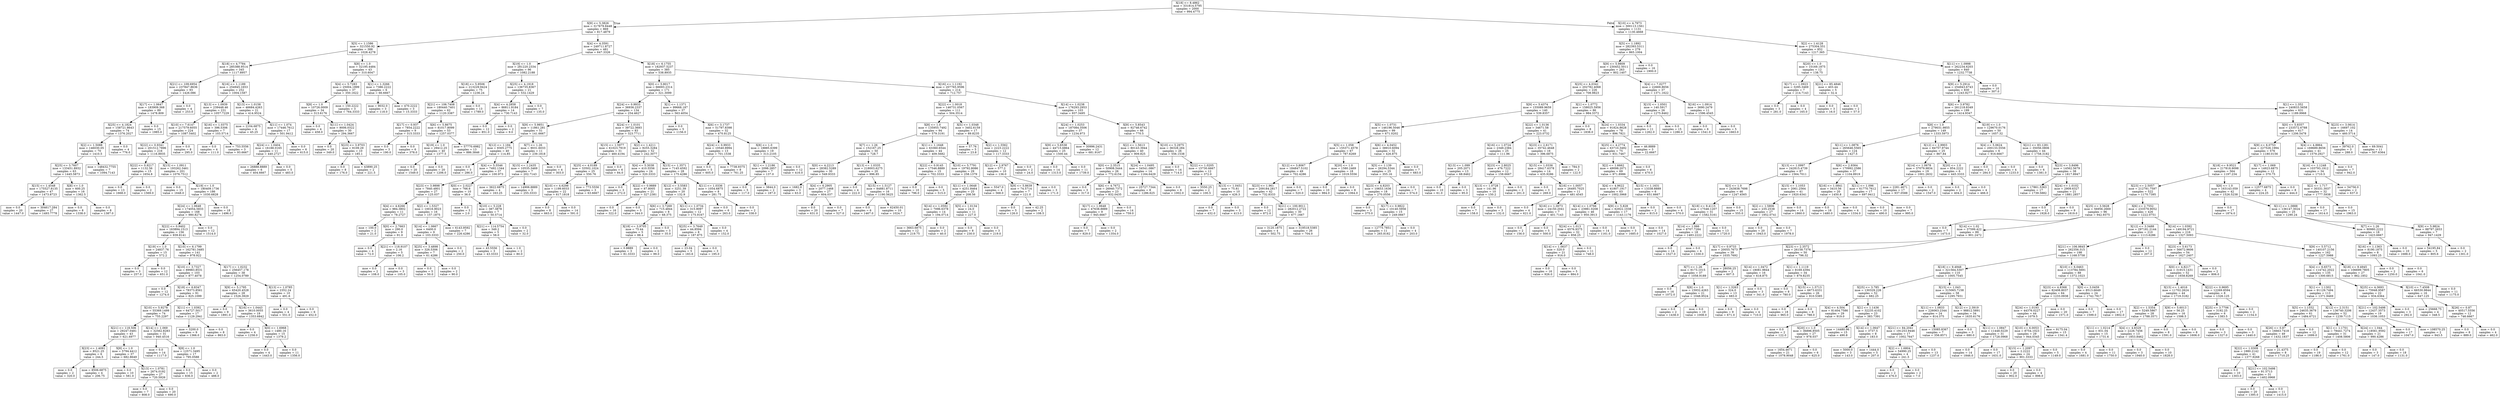 digraph Tree {
node [shape=box] ;
0 [label="X[18] <= 8.4862\nmse = 331814.5795\nsamples = 2000\nvalue = 994.4775"] ;
1 [label="X[9] <= 5.3826\nmse = 317679.8448\nsamples = 869\nvalue = 817.4879"] ;
0 -> 1 [labeldistance=2.5, labelangle=45, headlabel="True"] ;
2 [label="X[5] <= 1.1586\nmse = 321550.92\nsamples = 388\nvalue = 1028.4278"] ;
1 -> 2 ;
3 [label="X[18] <= 4.7784\nmse = 285388.9514\nsamples = 345\nvalue = 1117.8957"] ;
2 -> 3 ;
4 [label="X[21] <= 109.6954\nmse = 237847.8636\nsamples = 93\nvalue = 1426.086"] ;
3 -> 4 ;
5 [label="X[17] <= 1.0647\nmse = 183909.368\nsamples = 89\nvalue = 1478.809"] ;
4 -> 5 ;
6 [label="X[25] <= 4.1824\nmse = 158721.8643\nsamples = 74\nvalue = 1376.2027"] ;
5 -> 6 ;
7 [label="X[2] <= 1.5088\nmse = 146030.05\nsamples = 70\nvalue = 1410.5"] ;
6 -> 7 ;
8 [label="X[25] <= 3.7607\nmse = 133451.8932\nsamples = 63\nvalue = 1445.5873"] ;
7 -> 8 ;
9 [label="X[15] <= 1.4548\nmse = 175527.8135\nsamples = 47\nvalue = 1473.8723"] ;
8 -> 9 ;
10 [label="mse = 0.0\nsamples = 20\nvalue = 1447.0"] ;
9 -> 10 ;
11 [label="mse = 304617.284\nsamples = 27\nvalue = 1493.7778"] ;
9 -> 11 ;
12 [label="X[8] <= 1.0\nmse = 600.25\nsamples = 16\nvalue = 1362.5"] ;
8 -> 12 ;
13 [label="mse = 0.0\nsamples = 8\nvalue = 1338.0"] ;
12 -> 13 ;
14 [label="mse = 0.0\nsamples = 8\nvalue = 1387.0"] ;
12 -> 14 ;
15 [label="mse = 148432.7755\nsamples = 7\nvalue = 1094.7143"] ;
7 -> 15 ;
16 [label="mse = 0.0\nsamples = 4\nvalue = 776.0"] ;
6 -> 16 ;
17 [label="mse = 0.0\nsamples = 15\nvalue = 1985.0"] ;
5 -> 17 ;
18 [label="mse = 0.0\nsamples = 4\nvalue = 253.0"] ;
4 -> 18 ;
19 [label="X[16] <= 1.1189\nmse = 254945.1653\nsamples = 252\nvalue = 1004.1587"] ;
3 -> 19 ;
20 [label="X[13] <= 1.0939\nmse = 239448.46\nsamples = 231\nvalue = 1057.7229"] ;
19 -> 20 ;
21 [label="X[10] <= 7.6147\nmse = 217579.6055\nsamples = 224\nvalue = 1087.5402"] ;
20 -> 21 ;
22 [label="X[22] <= 0.9341\nmse = 201512.7896\nsamples = 216\nvalue = 1116.8935"] ;
21 -> 22 ;
23 [label="X[22] <= 0.9217\nmse = 1132.56\nsamples = 15\nvalue = 1654.8"] ;
22 -> 23 ;
24 [label="mse = 0.0\nsamples = 13\nvalue = 1668.0"] ;
23 -> 24 ;
25 [label="mse = 0.0\nsamples = 2\nvalue = 1569.0"] ;
23 -> 25 ;
26 [label="X[15] <= 1.0911\nmse = 193262.3461\nsamples = 201\nvalue = 1076.7512"] ;
22 -> 26 ;
27 [label="mse = 0.0\nsamples = 15\nvalue = 1648.0"] ;
26 -> 27 ;
28 [label="X[19] <= 1.0\nmse = 180409.1736\nsamples = 186\nvalue = 1030.6828"] ;
26 -> 28 ;
29 [label="X[24] <= 1.0648\nmse = 174054.5833\nsamples = 168\nvalue = 980.8274"] ;
28 -> 29 ;
30 [label="X[22] <= 0.9402\nmse = 163894.1513\nsamples = 156\nvalue = 939.8141"] ;
29 -> 30 ;
31 [label="X[19] <= 1.0\nmse = 24837.76\nsamples = 15\nvalue = 572.2"] ;
30 -> 31 ;
32 [label="mse = 0.0\nsamples = 3\nvalue = 257.0"] ;
31 -> 32 ;
33 [label="mse = 0.0\nsamples = 12\nvalue = 651.0"] ;
31 -> 33 ;
34 [label="X[10] <= 6.1799\nmse = 162781.3485\nsamples = 141\nvalue = 978.922"] ;
30 -> 34 ;
35 [label="X[10] <= 3.7327\nmse = 89983.8531\nsamples = 103\nvalue = 877.4078"] ;
34 -> 35 ;
36 [label="mse = 0.0\nsamples = 12\nvalue = 1274.0"] ;
35 -> 36 ;
37 [label="X[18] <= 6.8347\nmse = 78373.8561\nsamples = 91\nvalue = 825.1099"] ;
35 -> 37 ;
38 [label="X[10] <= 5.9278\nmse = 55369.1499\nsamples = 74\nvalue = 755.2297"] ;
37 -> 38 ;
39 [label="X[21] <= 118.506\nmse = 29247.0481\nsamples = 43\nvalue = 621.6977"] ;
38 -> 39 ;
40 [label="X[23] <= 1.4091\nmse = 8521.25\nsamples = 6\nvalue = 244.5"] ;
39 -> 40 ;
41 [label="mse = 0.0\nsamples = 2\nvalue = 320.0"] ;
40 -> 41 ;
42 [label="mse = 8506.6875\nsamples = 4\nvalue = 206.75"] ;
40 -> 42 ;
43 [label="X[8] <= 1.0\nmse = 5794.4412\nsamples = 37\nvalue = 682.8649"] ;
39 -> 43 ;
44 [label="mse = 0.0\nsamples = 10\nvalue = 581.0"] ;
43 -> 44 ;
45 [label="X[13] <= 1.0781\nmse = 2674.0192\nsamples = 27\nvalue = 720.5926"] ;
43 -> 45 ;
46 [label="mse = 0.0\nsamples = 7\nvalue = 808.0"] ;
45 -> 46 ;
47 [label="mse = 0.0\nsamples = 20\nvalue = 690.0"] ;
45 -> 47 ;
48 [label="X[14] <= 1.069\nmse = 32562.8283\nsamples = 31\nvalue = 940.4516"] ;
38 -> 48 ;
49 [label="mse = 0.0\nsamples = 14\nvalue = 1117.0"] ;
48 -> 49 ;
50 [label="X[8] <= 1.0\nmse = 12571.3495\nsamples = 17\nvalue = 795.0588"] ;
48 -> 50 ;
51 [label="mse = 0.0\nsamples = 15\nvalue = 836.0"] ;
50 -> 51 ;
52 [label="mse = 0.0\nsamples = 2\nvalue = 488.0"] ;
50 -> 52 ;
53 [label="X[11] <= 1.0392\nmse = 64727.5017\nsamples = 17\nvalue = 1129.2941"] ;
37 -> 53 ;
54 [label="mse = 3200.0\nsamples = 9\nvalue = 1366.0"] ;
53 -> 54 ;
55 [label="mse = 0.0\nsamples = 8\nvalue = 863.0"] ;
53 -> 55 ;
56 [label="X[17] <= 1.0232\nmse = 256457.178\nsamples = 38\nvalue = 1254.0789"] ;
34 -> 56 ;
57 [label="X[9] <= 5.1795\nmse = 65420.4528\nsamples = 28\nvalue = 1526.3929"] ;
56 -> 57 ;
58 [label="mse = 0.0\nsamples = 9\nvalue = 1891.0"] ;
57 -> 58 ;
59 [label="X[16] <= 1.0443\nmse = 3610.0055\nsamples = 19\nvalue = 1353.6842"] ;
57 -> 59 ;
60 [label="mse = 0.0\nsamples = 4\nvalue = 1258.0"] ;
59 -> 60 ;
61 [label="X[0] <= 1.6968\nmse = 1480.16\nsamples = 15\nvalue = 1379.2"] ;
59 -> 61 ;
62 [label="mse = 0.0\nsamples = 4\nvalue = 1443.0"] ;
61 -> 62 ;
63 [label="mse = 0.0\nsamples = 11\nvalue = 1356.0"] ;
61 -> 63 ;
64 [label="X[13] <= 1.0785\nmse = 2352.24\nsamples = 10\nvalue = 491.6"] ;
56 -> 64 ;
65 [label="mse = 0.0\nsamples = 4\nvalue = 551.0"] ;
64 -> 65 ;
66 [label="mse = 0.0\nsamples = 6\nvalue = 452.0"] ;
64 -> 66 ;
67 [label="mse = 0.0\nsamples = 12\nvalue = 1514.0"] ;
29 -> 67 ;
68 [label="mse = 0.0\nsamples = 18\nvalue = 1496.0"] ;
28 -> 68 ;
69 [label="mse = 0.0\nsamples = 8\nvalue = 295.0"] ;
21 -> 69 ;
70 [label="X[16] <= 1.0375\nmse = 396.5306\nsamples = 7\nvalue = 103.5714"] ;
20 -> 70 ;
71 [label="mse = 0.0\nsamples = 4\nvalue = 111.0"] ;
70 -> 71 ;
72 [label="mse = 753.5556\nsamples = 3\nvalue = 93.6667"] ;
70 -> 72 ;
73 [label="X[13] <= 1.0158\nmse = 46684.4263\nsamples = 21\nvalue = 414.9524"] ;
19 -> 73 ;
74 [label="mse = 2104.6875\nsamples = 4\nvalue = 45.25"] ;
73 -> 74 ;
75 [label="X[11] <= 1.074\nmse = 17446.7612\nsamples = 17\nvalue = 501.9412"] ;
73 -> 75 ;
76 [label="X[24] <= 1.0404\nmse = 16188.0165\nsamples = 11\nvalue = 440.2727"] ;
75 -> 76 ;
77 [label="mse = 26888.8889\nsamples = 6\nvalue = 404.6667"] ;
76 -> 77 ;
78 [label="mse = 0.0\nsamples = 5\nvalue = 483.0"] ;
76 -> 78 ;
79 [label="mse = 0.0\nsamples = 6\nvalue = 615.0"] ;
75 -> 79 ;
80 [label="X[8] <= 1.0\nmse = 32195.4484\nsamples = 43\nvalue = 310.6047"] ;
2 -> 80 ;
81 [label="X[4] <= 5.7283\nmse = 25004.1899\nsamples = 37\nvalue = 350.1622"] ;
80 -> 81 ;
82 [label="X[8] <= 1.0\nmse = 10726.0009\nsamples = 34\nvalue = 313.6176"] ;
81 -> 82 ;
83 [label="mse = 0.0\nsamples = 4\nvalue = 458.0"] ;
82 -> 83 ;
84 [label="X[11] <= 1.0424\nmse = 9006.0322\nsamples = 30\nvalue = 294.3667"] ;
82 -> 84 ;
85 [label="mse = 0.0\nsamples = 20\nvalue = 349.0"] ;
84 -> 85 ;
86 [label="X[23] <= 3.9703\nmse = 9109.29\nsamples = 10\nvalue = 185.1"] ;
84 -> 86 ;
87 [label="mse = 0.0\nsamples = 8\nvalue = 176.0"] ;
86 -> 87 ;
88 [label="mse = 43890.25\nsamples = 2\nvalue = 221.5"] ;
86 -> 88 ;
89 [label="mse = 150.2222\nsamples = 3\nvalue = 764.3333"] ;
81 -> 89 ;
90 [label="X[1] <= 1.3266\nmse = 7386.2222\nsamples = 6\nvalue = 66.6667"] ;
80 -> 90 ;
91 [label="mse = 9032.0\nsamples = 3\nvalue = 118.0"] ;
90 -> 91 ;
92 [label="mse = 470.2222\nsamples = 3\nvalue = 15.3333"] ;
90 -> 92 ;
93 [label="X[4] <= 4.3591\nmse = 249711.8727\nsamples = 481\nvalue = 647.3326"] ;
1 -> 93 ;
94 [label="X[19] <= 1.0\nmse = 281220.2334\nsamples = 96\nvalue = 1082.2188"] ;
93 -> 94 ;
95 [label="X[18] <= 5.9506\nmse = 213229.9424\nsamples = 75\nvalue = 1236.24"] ;
94 -> 95 ;
96 [label="X[21] <= 106.7408\nmse = 180440.7401\nsamples = 62\nvalue = 1120.3387"] ;
95 -> 96 ;
97 [label="X[17] <= 0.937\nmse = 7854.2222\nsamples = 9\nvalue = 315.3333"] ;
96 -> 97 ;
98 [label="mse = 0.0\nsamples = 3\nvalue = 190.0"] ;
97 -> 98 ;
99 [label="mse = 0.0\nsamples = 6\nvalue = 378.0"] ;
97 -> 99 ;
100 [label="X[6] <= 5.8675\nmse = 81017.8099\nsamples = 53\nvalue = 1257.0377"] ;
96 -> 100 ;
101 [label="X[19] <= 1.0\nmse = 29412.25\nsamples = 40\nvalue = 1377.5"] ;
100 -> 101 ;
102 [label="mse = 0.0\nsamples = 20\nvalue = 1549.0"] ;
101 -> 102 ;
103 [label="mse = 0.0\nsamples = 20\nvalue = 1206.0"] ;
101 -> 103 ;
104 [label="mse = 57770.6982\nsamples = 13\nvalue = 886.3846"] ;
100 -> 104 ;
105 [label="mse = 0.0\nsamples = 13\nvalue = 1789.0"] ;
95 -> 105 ;
106 [label="X[25] <= 4.1918\nmse = 136735.8367\nsamples = 21\nvalue = 532.1429"] ;
94 -> 106 ;
107 [label="X[4] <= 4.2858\nmse = 86811.9184\nsamples = 14\nvalue = 730.7143"] ;
106 -> 107 ;
108 [label="mse = 0.0\nsamples = 12\nvalue = 851.0"] ;
107 -> 108 ;
109 [label="mse = 0.0\nsamples = 2\nvalue = 9.0"] ;
107 -> 109 ;
110 [label="mse = 0.0\nsamples = 7\nvalue = 135.0"] ;
106 -> 110 ;
111 [label="X[18] <= 6.1755\nmse = 182937.5237\nsamples = 385\nvalue = 538.8935"] ;
93 -> 111 ;
112 [label="X[0] <= 5.8017\nmse = 66693.2314\nsamples = 171\nvalue = 321.3099"] ;
111 -> 112 ;
113 [label="X[24] <= 0.9933\nmse = 36936.2337\nsamples = 134\nvalue = 254.4627"] ;
112 -> 113 ;
114 [label="X[9] <= 5.9851\nmse = 11861.281\nsamples = 51\nvalue = 141.6667"] ;
113 -> 114 ;
115 [label="X[12] <= 1.184\nmse = 9305.2775\nsamples = 40\nvalue = 114.85"] ;
114 -> 115 ;
116 [label="mse = 0.0\nsamples = 3\nvalue = 286.0"] ;
115 -> 116 ;
117 [label="X[4] <= 5.5546\nmse = 7492.1344\nsamples = 37\nvalue = 100.973"] ;
115 -> 117 ;
118 [label="X[23] <= 3.9898\nmse = 7840.4801\nsamples = 27\nvalue = 125.037"] ;
117 -> 118 ;
119 [label="X[4] <= 4.6266\nmse = 984.3802\nsamples = 11\nvalue = 78.2727"] ;
118 -> 119 ;
120 [label="mse = 100.0\nsamples = 2\nvalue = 21.0"] ;
119 -> 120 ;
121 [label="X[0] <= 2.7663\nmse = 290.0\nsamples = 9\nvalue = 91.0"] ;
119 -> 121 ;
122 [label="mse = 0.0\nsamples = 4\nvalue = 72.0"] ;
121 -> 122 ;
123 [label="X[21] <= 118.9107\nmse = 2.16\nsamples = 5\nvalue = 106.2"] ;
121 -> 123 ;
124 [label="mse = 0.0\nsamples = 2\nvalue = 108.0"] ;
123 -> 124 ;
125 [label="mse = 0.0\nsamples = 3\nvalue = 105.0"] ;
123 -> 125 ;
126 [label="X[2] <= 1.5327\nmse = 10016.9023\nsamples = 16\nvalue = 157.1875"] ;
118 -> 126 ;
127 [label="X[14] <= 1.0667\nmse = 6400.0\nsamples = 9\nvalue = 103.3333"] ;
126 -> 127 ;
128 [label="X[25] <= 3.4898\nmse = 326.5306\nsamples = 7\nvalue = 61.4286"] ;
127 -> 128 ;
129 [label="mse = 0.0\nsamples = 5\nvalue = 50.0"] ;
128 -> 129 ;
130 [label="mse = 0.0\nsamples = 2\nvalue = 90.0"] ;
128 -> 130 ;
131 [label="mse = 0.0\nsamples = 2\nvalue = 250.0"] ;
127 -> 131 ;
132 [label="mse = 6143.9592\nsamples = 7\nvalue = 226.4286"] ;
126 -> 132 ;
133 [label="X[0] <= 2.0227\nmse = 766.6\nsamples = 10\nvalue = 36.0"] ;
117 -> 133 ;
134 [label="mse = 0.0\nsamples = 3\nvalue = 2.0"] ;
133 -> 134 ;
135 [label="X[10] <= 5.228\nmse = 387.3878\nsamples = 7\nvalue = 50.5714"] ;
133 -> 135 ;
136 [label="X[21] <= 114.5754\nmse = 349.2\nsamples = 5\nvalue = 58.0"] ;
135 -> 136 ;
137 [label="mse = 43.5556\nsamples = 3\nvalue = 43.3333"] ;
136 -> 137 ;
138 [label="mse = 1.0\nsamples = 2\nvalue = 80.0"] ;
136 -> 138 ;
139 [label="mse = 0.0\nsamples = 2\nvalue = 32.0"] ;
135 -> 139 ;
140 [label="X[7] <= 1.26\nmse = 9031.6033\nsamples = 11\nvalue = 239.1818"] ;
114 -> 140 ;
141 [label="X[15] <= 1.2435\nmse = 10535.3469\nsamples = 7\nvalue = 202.7143"] ;
140 -> 141 ;
142 [label="mse = 3622.6875\nsamples = 4\nvalue = 163.25"] ;
141 -> 142 ;
143 [label="mse = 14906.8889\nsamples = 3\nvalue = 255.3333"] ;
141 -> 143 ;
144 [label="mse = 0.0\nsamples = 4\nvalue = 303.0"] ;
140 -> 144 ;
145 [label="X[24] <= 1.0101\nmse = 39722.3693\nsamples = 83\nvalue = 323.7711"] ;
113 -> 145 ;
146 [label="X[15] <= 1.5977\nmse = 61023.7919\nsamples = 31\nvalue = 460.4194"] ;
145 -> 146 ;
147 [label="X[25] <= 4.0189\nmse = 33502.1024\nsamples = 25\nvalue = 550.76"] ;
146 -> 147 ;
148 [label="X[10] <= 4.6298\nmse = 1199.6033\nsamples = 22\nvalue = 617.1818"] ;
147 -> 148 ;
149 [label="mse = 0.0\nsamples = 8\nvalue = 663.0"] ;
148 -> 149 ;
150 [label="mse = 0.0\nsamples = 14\nvalue = 591.0"] ;
148 -> 150 ;
151 [label="mse = 773.5556\nsamples = 3\nvalue = 63.6667"] ;
147 -> 151 ;
152 [label="mse = 0.0\nsamples = 6\nvalue = 84.0"] ;
146 -> 152 ;
153 [label="X[2] <= 1.4211\nmse = 9255.3284\nsamples = 52\nvalue = 242.3077"] ;
145 -> 153 ;
154 [label="X[4] <= 5.3038\nmse = 410.5556\nsamples = 24\nvalue = 320.3333"] ;
153 -> 154 ;
155 [label="mse = 0.0\nsamples = 3\nvalue = 272.0"] ;
154 -> 155 ;
156 [label="X[22] <= 0.9889\nmse = 87.8005\nsamples = 21\nvalue = 327.2381"] ;
154 -> 156 ;
157 [label="mse = 0.0\nsamples = 16\nvalue = 322.0"] ;
156 -> 157 ;
158 [label="mse = 0.0\nsamples = 5\nvalue = 344.0"] ;
156 -> 158 ;
159 [label="X[15] <= 1.3571\nmse = 7145.4592\nsamples = 28\nvalue = 175.4286"] ;
153 -> 159 ;
160 [label="X[12] <= 3.5583\nmse = 3251.39\nsamples = 20\nvalue = 132.9"] ;
159 -> 160 ;
161 [label="X[6] <= 3.7269\nmse = 715.4844\nsamples = 8\nvalue = 68.375"] ;
160 -> 161 ;
162 [label="X[18] <= 3.9705\nmse = 75.44\nsamples = 5\nvalue = 88.4"] ;
161 -> 162 ;
163 [label="mse = 0.8889\nsamples = 3\nvalue = 81.3333"] ;
162 -> 163 ;
164 [label="mse = 0.0\nsamples = 2\nvalue = 99.0"] ;
162 -> 164 ;
165 [label="mse = 0.0\nsamples = 3\nvalue = 35.0"] ;
161 -> 165 ;
166 [label="X[11] <= 1.0734\nmse = 315.9097\nsamples = 12\nvalue = 175.9167"] ;
160 -> 166 ;
167 [label="X[25] <= 3.7649\nmse = 44.8594\nsamples = 8\nvalue = 187.875"] ;
166 -> 167 ;
168 [label="mse = 23.04\nsamples = 5\nvalue = 183.6"] ;
167 -> 168 ;
169 [label="mse = 0.0\nsamples = 3\nvalue = 195.0"] ;
167 -> 169 ;
170 [label="mse = 0.0\nsamples = 4\nvalue = 152.0"] ;
166 -> 170 ;
171 [label="X[11] <= 1.0336\nmse = 1054.6875\nsamples = 8\nvalue = 281.75"] ;
159 -> 171 ;
172 [label="mse = 0.0\nsamples = 6\nvalue = 263.0"] ;
171 -> 172 ;
173 [label="mse = 0.0\nsamples = 2\nvalue = 338.0"] ;
171 -> 173 ;
174 [label="X[1] <= 1.1371\nmse = 99668.187\nsamples = 37\nvalue = 563.4054"] ;
112 -> 174 ;
175 [label="mse = 0.0\nsamples = 5\nvalue = 1156.0"] ;
174 -> 175 ;
176 [label="X[6] <= 3.1737\nmse = 51797.8398\nsamples = 32\nvalue = 470.8125"] ;
174 -> 176 ;
177 [label="X[24] <= 0.9933\nmse = 10540.8994\nsamples = 13\nvalue = 701.1538"] ;
176 -> 177 ;
178 [label="mse = 0.0\nsamples = 5\nvalue = 605.0"] ;
177 -> 178 ;
179 [label="mse = 7738.9375\nsamples = 8\nvalue = 761.25"] ;
177 -> 179 ;
180 [label="X[8] <= 1.0\nmse = 18885.6399\nsamples = 19\nvalue = 313.2105"] ;
176 -> 180 ;
181 [label="X[1] <= 1.2186\nmse = 2098.2857\nsamples = 7\nvalue = 137.0"] ;
180 -> 181 ;
182 [label="mse = 0.0\nsamples = 5\nvalue = 117.0"] ;
181 -> 182 ;
183 [label="mse = 3844.0\nsamples = 2\nvalue = 187.0"] ;
181 -> 183 ;
184 [label="mse = 0.0\nsamples = 12\nvalue = 416.0"] ;
180 -> 184 ;
185 [label="X[16] <= 1.1192\nmse = 207765.9596\nsamples = 214\nvalue = 712.757"] ;
111 -> 185 ;
186 [label="X[22] <= 1.0018\nmse = 146731.0567\nsamples = 111\nvalue = 504.3514"] ;
185 -> 186 ;
187 [label="X[8] <= 1.0\nmse = 135955.7492\nsamples = 94\nvalue = 579.3191"] ;
186 -> 187 ;
188 [label="X[7] <= 1.26\nmse = 152167.25\nsamples = 50\nvalue = 728.7"] ;
187 -> 188 ;
189 [label="X[0] <= 4.2213\nmse = 28382.5289\nsamples = 30\nvalue = 549.9333"] ;
188 -> 189 ;
190 [label="mse = 1682.0\nsamples = 3\nvalue = 63.0"] ;
189 -> 190 ;
191 [label="X[4] <= 6.2905\nmse = 2077.1468\nsamples = 27\nvalue = 604.037"] ;
189 -> 191 ;
192 [label="mse = 0.0\nsamples = 20\nvalue = 631.0"] ;
191 -> 192 ;
193 [label="mse = 0.0\nsamples = 7\nvalue = 527.0"] ;
191 -> 193 ;
194 [label="X[13] <= 1.0335\nmse = 218003.6275\nsamples = 20\nvalue = 996.85"] ;
188 -> 194 ;
195 [label="mse = 0.0\nsamples = 4\nvalue = 222.0"] ;
194 -> 195 ;
196 [label="X[15] <= 1.5127\nmse = 84881.8711\nsamples = 16\nvalue = 1190.5625"] ;
194 -> 196 ;
197 [label="mse = 0.0\nsamples = 6\nvalue = 1467.0"] ;
196 -> 197 ;
198 [label="mse = 62450.01\nsamples = 10\nvalue = 1024.7"] ;
196 -> 198 ;
199 [label="X[1] <= 1.1648\nmse = 63360.6544\nsamples = 44\nvalue = 409.5682"] ;
187 -> 199 ;
200 [label="X[22] <= 0.9145\nmse = 17546.8889\nsamples = 15\nvalue = 702.3333"] ;
199 -> 200 ;
201 [label="mse = 0.0\nsamples = 10\nvalue = 796.0"] ;
200 -> 201 ;
202 [label="mse = 0.0\nsamples = 5\nvalue = 515.0"] ;
200 -> 202 ;
203 [label="X[10] <= 5.7791\nmse = 19792.8086\nsamples = 29\nvalue = 258.1379"] ;
199 -> 203 ;
204 [label="X[11] <= 1.0648\nmse = 4251.8464\nsamples = 25\nvalue = 208.56"] ;
203 -> 204 ;
205 [label="X[14] <= 1.0592\nmse = 7096.6378\nsamples = 14\nvalue = 194.0714"] ;
204 -> 205 ;
206 [label="mse = 3663.6875\nsamples = 12\nvalue = 219.75"] ;
205 -> 206 ;
207 [label="mse = 0.0\nsamples = 2\nvalue = 40.0"] ;
205 -> 207 ;
208 [label="X[5] <= 1.0134\nmse = 24.0\nsamples = 11\nvalue = 227.0"] ;
204 -> 208 ;
209 [label="mse = 0.0\nsamples = 8\nvalue = 230.0"] ;
208 -> 209 ;
210 [label="mse = 0.0\nsamples = 3\nvalue = 219.0"] ;
208 -> 210 ;
211 [label="mse = 5547.0\nsamples = 4\nvalue = 568.0"] ;
203 -> 211 ;
212 [label="X[5] <= 1.0348\nmse = 3402.6159\nsamples = 17\nvalue = 89.8235"] ;
186 -> 212 ;
213 [label="mse = 57.76\nsamples = 5\nvalue = 23.8"] ;
212 -> 213 ;
214 [label="X[2] <= 1.5562\nmse = 2223.2222\nsamples = 12\nvalue = 117.3333"] ;
212 -> 214 ;
215 [label="X[12] <= 2.9767\nmse = 577.2\nsamples = 10\nvalue = 136.0"] ;
214 -> 215 ;
216 [label="X[9] <= 5.8639\nmse = 74.5714\nsamples = 7\nvalue = 121.0"] ;
215 -> 216 ;
217 [label="mse = 0.0\nsamples = 5\nvalue = 126.0"] ;
216 -> 217 ;
218 [label="mse = 42.25\nsamples = 2\nvalue = 108.5"] ;
216 -> 218 ;
219 [label="mse = 0.0\nsamples = 3\nvalue = 171.0"] ;
215 -> 219 ;
220 [label="mse = 0.0\nsamples = 2\nvalue = 24.0"] ;
214 -> 220 ;
221 [label="X[14] <= 1.0238\nmse = 176293.2953\nsamples = 103\nvalue = 937.3495"] ;
185 -> 221 ;
222 [label="X[24] <= 1.0253\nmse = 187084.3506\nsamples = 37\nvalue = 1234.973"] ;
221 -> 222 ;
223 [label="X[9] <= 5.6538\nmse = 44715.6864\nsamples = 25\nvalue = 1500.44"] ;
222 -> 223 ;
224 [label="mse = 0.0\nsamples = 14\nvalue = 1313.0"] ;
223 -> 224 ;
225 [label="mse = 0.0\nsamples = 11\nvalue = 1739.0"] ;
223 -> 225 ;
226 [label="mse = 30996.2431\nsamples = 12\nvalue = 681.9167"] ;
222 -> 226 ;
227 [label="X[9] <= 5.8543\nmse = 92746.6742\nsamples = 66\nvalue = 770.5"] ;
221 -> 227 ;
228 [label="X[2] <= 1.5613\nmse = 80143.3944\nsamples = 40\nvalue = 909.825"] ;
227 -> 228 ;
229 [label="X[0] <= 2.3515\nmse = 50908.5444\nsamples = 26\nvalue = 772.6154"] ;
228 -> 229 ;
230 [label="mse = 0.0\nsamples = 3\nvalue = 317.0"] ;
229 -> 230 ;
231 [label="X[6] <= 4.7672\nmse = 26940.7372\nsamples = 23\nvalue = 832.0435"] ;
229 -> 231 ;
232 [label="X[17] <= 1.0648\nmse = 47638.8889\nsamples = 9\nvalue = 945.6667"] ;
231 -> 232 ;
233 [label="mse = 0.0\nsamples = 7\nvalue = 829.0"] ;
232 -> 233 ;
234 [label="mse = 0.0\nsamples = 2\nvalue = 1354.0"] ;
232 -> 234 ;
235 [label="mse = 0.0\nsamples = 14\nvalue = 759.0"] ;
231 -> 235 ;
236 [label="X[24] <= 1.0495\nmse = 34541.0867\nsamples = 14\nvalue = 1164.6429"] ;
228 -> 236 ;
237 [label="mse = 25727.7344\nsamples = 8\nvalue = 1286.625"] ;
236 -> 237 ;
238 [label="mse = 0.0\nsamples = 6\nvalue = 1002.0"] ;
236 -> 238 ;
239 [label="X[10] <= 5.2975\nmse = 36328.284\nsamples = 26\nvalue = 556.1538"] ;
227 -> 239 ;
240 [label="mse = 0.0\nsamples = 14\nvalue = 714.0"] ;
239 -> 240 ;
241 [label="X[22] <= 1.0205\nmse = 15730.6667\nsamples = 12\nvalue = 372.0"] ;
239 -> 241 ;
242 [label="mse = 5550.25\nsamples = 2\nvalue = 100.5"] ;
241 -> 242 ;
243 [label="X[13] <= 1.0451\nmse = 75.81\nsamples = 10\nvalue = 426.3"] ;
241 -> 243 ;
244 [label="mse = 0.0\nsamples = 7\nvalue = 432.0"] ;
243 -> 244 ;
245 [label="mse = 0.0\nsamples = 3\nvalue = 413.0"] ;
243 -> 245 ;
246 [label="X[10] <= 4.7973\nmse = 300113.1561\nsamples = 1131\nvalue = 1130.4668"] ;
0 -> 246 [labeldistance=2.5, labelangle=-45, headlabel="False"] ;
247 [label="X[5] <= 1.1892\nmse = 282393.5311\nsamples = 279\nvalue = 865.1004"] ;
246 -> 247 ;
248 [label="X[9] <= 5.9809\nmse = 230452.5011\nsamples = 263\nvalue = 802.1407"] ;
247 -> 248 ;
249 [label="X[25] <= 4.0342\nmse = 202782.4068\nsamples = 226\nvalue = 708.9823"] ;
248 -> 249 ;
250 [label="X[9] <= 5.4374\nmse = 155089.9659\nsamples = 140\nvalue = 539.8357"] ;
249 -> 250 ;
251 [label="X[5] <= 1.0731\nmse = 146196.5046\nsamples = 99\nvalue = 671.0202"] ;
250 -> 251 ;
252 [label="X[5] <= 1.058\nmse = 155371.4578\nsamples = 67\nvalue = 787.6269"] ;
251 -> 252 ;
253 [label="X[12] <= 3.8067\nmse = 184847.5102\nsamples = 49\nvalue = 702.4286"] ;
252 -> 253 ;
254 [label="X[23] <= 1.961\nmse = 209184.2817\nsamples = 42\nvalue = 732.8333"] ;
253 -> 254 ;
255 [label="mse = 0.0\nsamples = 12\nvalue = 872.0"] ;
254 -> 255 ;
256 [label="X[21] <= 100.9011\nmse = 282012.2722\nsamples = 30\nvalue = 677.1667"] ;
254 -> 256 ;
257 [label="mse = 3120.1875\nsamples = 4\nvalue = 502.75"] ;
256 -> 257 ;
258 [label="mse = 319518.5385\nsamples = 26\nvalue = 704.0"] ;
256 -> 258 ;
259 [label="mse = 0.0\nsamples = 7\nvalue = 520.0"] ;
253 -> 259 ;
260 [label="X[20] <= 1.0\nmse = 1580.2469\nsamples = 18\nvalue = 1019.5556"] ;
252 -> 260 ;
261 [label="mse = 0.0\nsamples = 10\nvalue = 984.0"] ;
260 -> 261 ;
262 [label="mse = 0.0\nsamples = 8\nvalue = 1064.0"] ;
260 -> 262 ;
263 [label="X[6] <= 4.0452\nmse = 38910.6094\nsamples = 32\nvalue = 426.875"] ;
251 -> 263 ;
264 [label="X[5] <= 1.139\nmse = 26294.5344\nsamples = 25\nvalue = 355.16"] ;
263 -> 264 ;
265 [label="X[23] <= 4.8203\nmse = 10653.1636\nsamples = 18\nvalue = 270.0556"] ;
264 -> 265 ;
266 [label="mse = 0.0\nsamples = 3\nvalue = 375.0"] ;
265 -> 266 ;
267 [label="X[17] <= 0.9822\nmse = 10140.5956\nsamples = 15\nvalue = 249.0667"] ;
265 -> 267 ;
268 [label="mse = 12775.7851\nsamples = 11\nvalue = 265.8182"] ;
267 -> 268 ;
269 [label="mse = 0.0\nsamples = 4\nvalue = 203.0"] ;
267 -> 269 ;
270 [label="mse = 0.0\nsamples = 7\nvalue = 574.0"] ;
264 -> 270 ;
271 [label="mse = 0.0\nsamples = 7\nvalue = 683.0"] ;
263 -> 271 ;
272 [label="X[22] <= 1.0136\nmse = 34671.58\nsamples = 41\nvalue = 223.0732"] ;
250 -> 272 ;
273 [label="X[16] <= 1.0724\nmse = 2349.2384\nsamples = 25\nvalue = 111.96"] ;
272 -> 273 ;
274 [label="X[13] <= 1.099\nmse = 205.2071\nsamples = 13\nvalue = 68.8462"] ;
273 -> 274 ;
275 [label="mse = 0.0\nsamples = 10\nvalue = 61.0"] ;
274 -> 275 ;
276 [label="mse = 0.0\nsamples = 3\nvalue = 95.0"] ;
274 -> 276 ;
277 [label="X[23] <= 2.8025\nmse = 476.7222\nsamples = 12\nvalue = 158.6667"] ;
273 -> 277 ;
278 [label="X[13] <= 1.0728\nmse = 141.96\nsamples = 10\nvalue = 150.2"] ;
277 -> 278 ;
279 [label="mse = 0.0\nsamples = 7\nvalue = 158.0"] ;
278 -> 279 ;
280 [label="mse = 0.0\nsamples = 3\nvalue = 132.0"] ;
278 -> 280 ;
281 [label="mse = 0.0\nsamples = 2\nvalue = 201.0"] ;
277 -> 281 ;
282 [label="X[23] <= 2.6171\nmse = 35742.4648\nsamples = 16\nvalue = 396.6875"] ;
272 -> 282 ;
283 [label="X[15] <= 1.0336\nmse = 28417.6378\nsamples = 14\nvalue = 435.9286"] ;
282 -> 283 ;
284 [label="mse = 0.0\nsamples = 3\nvalue = 269.0"] ;
283 -> 284 ;
285 [label="X[16] <= 1.0057\nmse = 26495.7025\nsamples = 11\nvalue = 481.4545"] ;
283 -> 285 ;
286 [label="mse = 0.0\nsamples = 4\nvalue = 621.0"] ;
285 -> 286 ;
287 [label="X[16] <= 1.0073\nmse = 24150.2041\nsamples = 7\nvalue = 401.7143"] ;
285 -> 287 ;
288 [label="mse = 0.0\nsamples = 2\nvalue = 156.0"] ;
287 -> 288 ;
289 [label="mse = 0.0\nsamples = 5\nvalue = 500.0"] ;
287 -> 289 ;
290 [label="mse = 784.0\nsamples = 2\nvalue = 122.0"] ;
282 -> 290 ;
291 [label="X[1] <= 1.0772\nmse = 158025.5956\nsamples = 86\nvalue = 984.3372"] ;
249 -> 291 ;
292 [label="mse = 0.0\nsamples = 8\nvalue = 1838.0"] ;
291 -> 292 ;
293 [label="X[24] <= 1.0334\nmse = 91824.8628\nsamples = 78\nvalue = 896.7821"] ;
291 -> 293 ;
294 [label="X[25] <= 4.2774\nmse = 63710.3492\nsamples = 75\nvalue = 931.7467"] ;
293 -> 294 ;
295 [label="X[2] <= 1.6662\nmse = 49098.2071\nsamples = 69\nvalue = 971.8986"] ;
294 -> 295 ;
296 [label="X[4] <= 4.9622\nmse = 41807.1917\nsamples = 63\nvalue = 1002.3968"] ;
295 -> 296 ;
297 [label="X[14] <= 1.0766\nmse = 23981.0208\nsamples = 46\nvalue = 950.3913"] ;
296 -> 297 ;
298 [label="X[24] <= 1.013\nmse = 6576.9375\nsamples = 32\nvalue = 858.25"] ;
297 -> 298 ;
299 [label="X[14] <= 1.0637\nmse = 320.0\nsamples = 21\nvalue = 916.0"] ;
298 -> 299 ;
300 [label="mse = 0.0\nsamples = 16\nvalue = 926.0"] ;
299 -> 300 ;
301 [label="mse = 0.0\nsamples = 5\nvalue = 884.0"] ;
299 -> 301 ;
302 [label="mse = 0.0\nsamples = 11\nvalue = 748.0"] ;
298 -> 302 ;
303 [label="mse = 0.0\nsamples = 14\nvalue = 1161.0"] ;
297 -> 303 ;
304 [label="X[9] <= 5.828\nmse = 62922.1038\nsamples = 17\nvalue = 1143.1176"] ;
296 -> 304 ;
305 [label="mse = 0.0\nsamples = 3\nvalue = 1685.0"] ;
304 -> 305 ;
306 [label="mse = 0.0\nsamples = 14\nvalue = 1027.0"] ;
304 -> 306 ;
307 [label="X[15] <= 1.1631\nmse = 13338.8889\nsamples = 6\nvalue = 651.6667"] ;
295 -> 307 ;
308 [label="mse = 0.0\nsamples = 2\nvalue = 815.0"] ;
307 -> 308 ;
309 [label="mse = 0.0\nsamples = 4\nvalue = 570.0"] ;
307 -> 309 ;
310 [label="mse = 0.0\nsamples = 6\nvalue = 470.0"] ;
294 -> 310 ;
311 [label="mse = 46.8889\nsamples = 3\nvalue = 22.6667"] ;
293 -> 311 ;
312 [label="X[4] <= 7.0277\nmse = 22669.8656\nsamples = 37\nvalue = 1371.1622"] ;
248 -> 312 ;
313 [label="X[15] <= 1.0501\nmse = 140.5917\nsamples = 26\nvalue = 1275.8462"] ;
312 -> 313 ;
314 [label="mse = 0.0\nsamples = 11\nvalue = 1262.0"] ;
313 -> 314 ;
315 [label="mse = 0.0\nsamples = 15\nvalue = 1286.0"] ;
313 -> 315 ;
316 [label="X[16] <= 1.0914\nmse = 3690.2479\nsamples = 11\nvalue = 1596.4545"] ;
312 -> 316 ;
317 [label="mse = 0.0\nsamples = 6\nvalue = 1541.0"] ;
316 -> 317 ;
318 [label="mse = 0.0\nsamples = 5\nvalue = 1663.0"] ;
316 -> 318 ;
319 [label="mse = 0.0\nsamples = 16\nvalue = 1900.0"] ;
247 -> 319 ;
320 [label="X[2] <= 1.4128\nmse = 275304.551\nsamples = 852\nvalue = 1217.365"] ;
246 -> 320 ;
321 [label="X[20] <= 1.0\nmse = 10169.1875\nsamples = 12\nvalue = 138.75"] ;
320 -> 321 ;
322 [label="X[17] <= 1.0923\nmse = 3295.3469\nsamples = 7\nvalue = 214.7143"] ;
321 -> 322 ;
323 [label="mse = 0.0\nsamples = 3\nvalue = 281.0"] ;
322 -> 323 ;
324 [label="mse = 0.0\nsamples = 4\nvalue = 165.0"] ;
322 -> 324 ;
325 [label="X[21] <= 85.4846\nmse = 403.44\nsamples = 5\nvalue = 32.4"] ;
321 -> 325 ;
326 [label="mse = 0.0\nsamples = 3\nvalue = 16.0"] ;
325 -> 326 ;
327 [label="mse = 0.0\nsamples = 2\nvalue = 57.0"] ;
325 -> 327 ;
328 [label="X[11] <= 1.0998\nmse = 262234.6203\nsamples = 840\nvalue = 1232.7738"] ;
320 -> 328 ;
329 [label="X[9] <= 5.2914\nmse = 254943.6743\nsamples = 830\nvalue = 1243.9277"] ;
328 -> 329 ;
330 [label="X[6] <= 3.9782\nmse = 261218.8349\nsamples = 199\nvalue = 1414.9347"] ;
329 -> 330 ;
331 [label="X[8] <= 1.0\nmse = 279031.9855\nsamples = 149\nvalue = 1333.5973"] ;
330 -> 331 ;
332 [label="X[11] <= 1.0876\nmse = 265646.5565\nsamples = 124\nvalue = 1427.5"] ;
331 -> 332 ;
333 [label="X[13] <= 1.0997\nmse = 242815.4739\nsamples = 87\nvalue = 1564.7011"] ;
332 -> 333 ;
334 [label="X[3] <= 1.0\nmse = 243838.7698\nsamples = 46\nvalue = 1247.4565"] ;
333 -> 334 ;
335 [label="X[18] <= 9.4115\nmse = 17546.1207\nsamples = 31\nvalue = 1582.5161"] ;
334 -> 335 ;
336 [label="X[14] <= 1.066\nmse = 6707.7284\nsamples = 18\nvalue = 1483.2222"] ;
335 -> 336 ;
337 [label="mse = 0.0\nsamples = 14\nvalue = 1527.0"] ;
336 -> 337 ;
338 [label="mse = 0.0\nsamples = 4\nvalue = 1330.0"] ;
336 -> 338 ;
339 [label="mse = 0.0\nsamples = 13\nvalue = 1720.0"] ;
335 -> 339 ;
340 [label="mse = 0.0\nsamples = 15\nvalue = 555.0"] ;
334 -> 340 ;
341 [label="X[15] <= 1.1053\nmse = 2061.2564\nsamples = 41\nvalue = 1920.6341"] ;
333 -> 341 ;
342 [label="X[2] <= 1.5806\nmse = 235.2538\nsamples = 27\nvalue = 1952.0741"] ;
341 -> 342 ;
343 [label="mse = 0.0\nsamples = 20\nvalue = 1943.0"] ;
342 -> 343 ;
344 [label="mse = 0.0\nsamples = 7\nvalue = 1978.0"] ;
342 -> 344 ;
345 [label="mse = 0.0\nsamples = 14\nvalue = 1860.0"] ;
341 -> 345 ;
346 [label="X[6] <= 2.9364\nmse = 170992.2586\nsamples = 37\nvalue = 1104.8919"] ;
332 -> 346 ;
347 [label="X[16] <= 1.0841\nmse = 3410.56\nsamples = 20\nvalue = 1450.8"] ;
346 -> 347 ;
348 [label="mse = 0.0\nsamples = 16\nvalue = 1480.0"] ;
347 -> 348 ;
349 [label="mse = 0.0\nsamples = 4\nvalue = 1334.0"] ;
347 -> 349 ;
350 [label="X[11] <= 1.096\nmse = 61770.7612\nsamples = 17\nvalue = 697.9412"] ;
346 -> 350 ;
351 [label="mse = 0.0\nsamples = 10\nvalue = 490.0"] ;
350 -> 351 ;
352 [label="mse = 0.0\nsamples = 7\nvalue = 995.0"] ;
350 -> 352 ;
353 [label="X[12] <= 2.9903\nmse = 84757.9744\nsamples = 25\nvalue = 867.84"] ;
331 -> 353 ;
354 [label="X[14] <= 1.0678\nmse = 37079.9834\nsamples = 19\nvalue = 1001.2632"] ;
353 -> 354 ;
355 [label="mse = 2281.4671\nsamples = 17\nvalue = 937.0588"] ;
354 -> 355 ;
356 [label="mse = 0.0\nsamples = 2\nvalue = 1547.0"] ;
354 -> 356 ;
357 [label="X[20] <= 1.0\nmse = 854.2222\nsamples = 6\nvalue = 445.3333"] ;
353 -> 357 ;
358 [label="mse = 0.0\nsamples = 2\nvalue = 404.0"] ;
357 -> 358 ;
359 [label="mse = 0.0\nsamples = 4\nvalue = 466.0"] ;
357 -> 359 ;
360 [label="X[19] <= 1.0\nmse = 129670.0176\nsamples = 50\nvalue = 1657.32"] ;
330 -> 360 ;
361 [label="X[4] <= 5.0624\nmse = 200133.5556\nsamples = 6\nvalue = 916.6667"] ;
360 -> 361 ;
362 [label="mse = 0.0\nsamples = 2\nvalue = 284.0"] ;
361 -> 362 ;
363 [label="mse = 0.0\nsamples = 4\nvalue = 1233.0"] ;
361 -> 363 ;
364 [label="X[21] <= 83.1281\nmse = 35056.0806\nsamples = 44\nvalue = 1758.3182"] ;
360 -> 364 ;
365 [label="mse = 0.0\nsamples = 6\nvalue = 1381.0"] ;
364 -> 365 ;
366 [label="X[23] <= 3.8496\nmse = 14562.5679\nsamples = 38\nvalue = 1817.8947"] ;
364 -> 366 ;
367 [label="mse = 17861.5363\nsamples = 17\nvalue = 1739.5882"] ;
366 -> 367 ;
368 [label="X[24] <= 1.0102\nmse = 2909.6327\nsamples = 21\nvalue = 1881.2857"] ;
366 -> 368 ;
369 [label="mse = 0.0\nsamples = 12\nvalue = 1928.0"] ;
368 -> 369 ;
370 [label="mse = 0.0\nsamples = 9\nvalue = 1819.0"] ;
368 -> 370 ;
371 [label="X[1] <= 1.352\nmse = 240833.5658\nsamples = 631\nvalue = 1189.9968"] ;
329 -> 371 ;
372 [label="X[0] <= 5.8357\nmse = 233572.6788\nsamples = 617\nvalue = 1206.5478"] ;
371 -> 372 ;
373 [label="X[9] <= 6.0753\nmse = 227526.1994\nsamples = 576\nvalue = 1180.0156"] ;
372 -> 373 ;
374 [label="X[18] <= 9.9521\nmse = 217818.9098\nsamples = 564\nvalue = 1197.234"] ;
373 -> 374 ;
375 [label="X[23] <= 2.5057\nmse = 212791.7597\nsamples = 522\nvalue = 1170.7395"] ;
374 -> 375 ;
376 [label="X[25] <= 3.5628\nmse = 56956.2669\nsamples = 96\nvalue = 942.9375"] ;
375 -> 376 ;
377 [label="mse = 0.0\nsamples = 7\nvalue = 1473.0"] ;
376 -> 377 ;
378 [label="X[14] <= 1.02\nmse = 37599.422\nsamples = 89\nvalue = 901.2472"] ;
376 -> 378 ;
379 [label="X[17] <= 0.9733\nmse = 20055.7673\nsamples = 39\nvalue = 1035.7692"] ;
378 -> 379 ;
380 [label="X[7] <= 1.26\nmse = 9173.1015\nsamples = 37\nvalue = 1058.9189"] ;
379 -> 380 ;
381 [label="mse = 0.0\nsamples = 16\nvalue = 1072.0"] ;
380 -> 381 ;
382 [label="X[8] <= 1.0\nmse = 15932.4263\nsamples = 21\nvalue = 1048.9524"] ;
380 -> 382 ;
383 [label="mse = 0.0\nsamples = 2\nvalue = 1438.0"] ;
382 -> 383 ;
384 [label="mse = 0.0\nsamples = 19\nvalue = 1008.0"] ;
382 -> 384 ;
385 [label="mse = 28056.25\nsamples = 2\nvalue = 607.5"] ;
379 -> 385 ;
386 [label="X[23] <= 2.3572\nmse = 26158.7376\nsamples = 50\nvalue = 796.32"] ;
378 -> 386 ;
387 [label="X[14] <= 1.0472\nmse = 18081.9844\nsamples = 16\nvalue = 618.875"] ;
386 -> 387 ;
388 [label="X[1] <= 1.3263\nmse = 324.0\nsamples = 13\nvalue = 683.0"] ;
387 -> 388 ;
389 [label="mse = 0.0\nsamples = 9\nvalue = 671.0"] ;
388 -> 389 ;
390 [label="mse = 0.0\nsamples = 4\nvalue = 710.0"] ;
388 -> 390 ;
391 [label="mse = 0.0\nsamples = 3\nvalue = 341.0"] ;
387 -> 391 ;
392 [label="X[1] <= 1.1119\nmse = 8169.4394\nsamples = 34\nvalue = 879.8235"] ;
386 -> 392 ;
393 [label="mse = 0.0\nsamples = 8\nvalue = 780.0"] ;
392 -> 393 ;
394 [label="X[15] <= 1.5713\nmse = 6673.6331\nsamples = 26\nvalue = 910.5385"] ;
392 -> 394 ;
395 [label="mse = 0.0\nsamples = 18\nvalue = 965.0"] ;
394 -> 395 ;
396 [label="mse = 0.0\nsamples = 8\nvalue = 788.0"] ;
394 -> 396 ;
397 [label="X[6] <= 2.7552\nmse = 233579.9052\nsamples = 426\nvalue = 1222.0751"] ;
375 -> 397 ;
398 [label="X[12] <= 3.3488\nmse = 297181.2144\nsamples = 210\nvalue = 1113.6286"] ;
397 -> 398 ;
399 [label="X[21] <= 106.9845\nmse = 262356.315\nsamples = 198\nvalue = 1168.5758"] ;
398 -> 399 ;
400 [label="X[18] <= 9.4948\nmse = 321564.5307\nsamples = 110\nvalue = 1005.7545"] ;
399 -> 400 ;
401 [label="X[25] <= 3.785\nmse = 130329.226\nsamples = 52\nvalue = 682.25"] ;
400 -> 401 ;
402 [label="X[4] <= 4.504\nmse = 81404.7586\nsamples = 29\nvalue = 919.0"] ;
401 -> 402 ;
403 [label="mse = 0.0\nsamples = 2\nvalue = 122.0"] ;
402 -> 403 ;
404 [label="X[20] <= 1.0\nmse = 36896.8505\nsamples = 27\nvalue = 978.037"] ;
402 -> 404 ;
405 [label="mse = 1654.4671\nsamples = 21\nvalue = 1078.9048"] ;
404 -> 405 ;
406 [label="mse = 0.0\nsamples = 6\nvalue = 625.0"] ;
404 -> 406 ;
407 [label="X[1] <= 1.1436\nmse = 32235.4102\nsamples = 23\nvalue = 383.7391"] ;
401 -> 407 ;
408 [label="mse = 14480.96\nsamples = 15\nvalue = 490.8"] ;
407 -> 408 ;
409 [label="X[14] <= 1.0647\nmse = 3737.5\nsamples = 8\nvalue = 183.0"] ;
407 -> 409 ;
410 [label="mse = 5000.0\nsamples = 3\nvalue = 143.0"] ;
409 -> 410 ;
411 [label="mse = 1444.0\nsamples = 5\nvalue = 207.0"] ;
409 -> 411 ;
412 [label="X[15] <= 1.043\nmse = 315065.7158\nsamples = 58\nvalue = 1295.7931"] ;
400 -> 412 ;
413 [label="X[11] <= 1.0833\nmse = 226063.2344\nsamples = 24\nvalue = 814.375"] ;
412 -> 413 ;
414 [label="X[21] <= 84.2041\nmse = 191253.9446\nsamples = 17\nvalue = 1002.7647"] ;
413 -> 414 ;
415 [label="X[2] <= 1.6804\nmse = 54990.25\nsamples = 4\nvalue = 241.5"] ;
414 -> 415 ;
416 [label="mse = 0.0\nsamples = 2\nvalue = 476.0"] ;
415 -> 416 ;
417 [label="mse = 0.0\nsamples = 2\nvalue = 7.0"] ;
415 -> 417 ;
418 [label="mse = 0.0\nsamples = 13\nvalue = 1237.0"] ;
414 -> 418 ;
419 [label="mse = 15085.8367\nsamples = 7\nvalue = 356.8571"] ;
413 -> 419 ;
420 [label="X[12] <= 2.3919\nmse = 98812.5891\nsamples = 34\nvalue = 1635.6176"] ;
412 -> 420 ;
421 [label="mse = 0.0\nsamples = 3\nvalue = 680.0"] ;
420 -> 421 ;
422 [label="X[11] <= 1.0847\nmse = 11448.0229\nsamples = 31\nvalue = 1728.0968"] ;
420 -> 422 ;
423 [label="mse = 0.0\nsamples = 14\nvalue = 1846.0"] ;
422 -> 423 ;
424 [label="mse = 0.0\nsamples = 17\nvalue = 1631.0"] ;
422 -> 424 ;
425 [label="X[10] <= 6.0463\nmse = 113784.5691\nsamples = 88\nvalue = 1372.1023"] ;
399 -> 425 ;
426 [label="X[23] <= 4.8368\nmse = 82408.8037\nsamples = 64\nvalue = 1233.0938"] ;
425 -> 426 ;
427 [label="X[24] <= 1.0193\nmse = 44376.0227\nsamples = 44\nvalue = 1079.5"] ;
426 -> 427 ;
428 [label="X[10] <= 6.0053\nmse = 8754.1023\nsamples = 29\nvalue = 944.0345"] ;
427 -> 428 ;
429 [label="X[15] <= 1.2097\nmse = 2.2222\nsamples = 24\nvalue = 901.3333"] ;
428 -> 429 ;
430 [label="mse = 0.0\nsamples = 20\nvalue = 902.0"] ;
429 -> 430 ;
431 [label="mse = 0.0\nsamples = 4\nvalue = 898.0"] ;
429 -> 431 ;
432 [label="mse = 0.0\nsamples = 5\nvalue = 1149.0"] ;
428 -> 432 ;
433 [label="mse = 9175.04\nsamples = 15\nvalue = 1341.4"] ;
427 -> 433 ;
434 [label="mse = 0.0\nsamples = 20\nvalue = 1571.0"] ;
426 -> 434 ;
435 [label="X[0] <= 3.0459\nmse = 8513.6649\nsamples = 24\nvalue = 1742.7917"] ;
425 -> 435 ;
436 [label="mse = 0.0\nsamples = 7\nvalue = 1599.0"] ;
435 -> 436 ;
437 [label="mse = 0.0\nsamples = 17\nvalue = 1802.0"] ;
435 -> 437 ;
438 [label="mse = 0.0\nsamples = 12\nvalue = 207.0"] ;
398 -> 438 ;
439 [label="X[14] <= 1.0392\nmse = 149194.9721\nsamples = 216\nvalue = 1327.5093"] ;
397 -> 439 ;
440 [label="X[23] <= 5.6173\nmse = 56672.9606\nsamples = 54\nvalue = 1627.2407"] ;
439 -> 440 ;
441 [label="X[0] <= 4.8217\nmse = 31915.1431\nsamples = 52\nvalue = 1658.8269"] ;
440 -> 441 ;
442 [label="X[15] <= 1.4016\nmse = 11702.2624\nsamples = 44\nvalue = 1719.3182"] ;
441 -> 442 ;
443 [label="X[2] <= 1.5354\nmse = 5249.5867\nsamples = 28\nvalue = 1788.3571"] ;
442 -> 443 ;
444 [label="X[11] <= 1.0214\nmse = 931.04\nsamples = 15\nvalue = 1731.6"] ;
443 -> 444 ;
445 [label="mse = 0.0\nsamples = 4\nvalue = 1681.0"] ;
444 -> 445 ;
446 [label="mse = 0.0\nsamples = 11\nvalue = 1750.0"] ;
444 -> 446 ;
447 [label="X[4] <= 4.8329\nmse = 2226.7456\nsamples = 13\nvalue = 1853.8462"] ;
443 -> 447 ;
448 [label="mse = 0.0\nsamples = 3\nvalue = 1940.0"] ;
447 -> 448 ;
449 [label="mse = 0.0\nsamples = 10\nvalue = 1828.0"] ;
447 -> 449 ;
450 [label="X[9] <= 5.6013\nmse = 56.25\nsamples = 16\nvalue = 1598.5"] ;
442 -> 450 ;
451 [label="mse = 0.0\nsamples = 8\nvalue = 1591.0"] ;
450 -> 451 ;
452 [label="mse = 0.0\nsamples = 8\nvalue = 1606.0"] ;
450 -> 452 ;
453 [label="X[22] <= 0.9695\nmse = 12269.8594\nsamples = 8\nvalue = 1326.125"] ;
441 -> 453 ;
454 [label="X[25] <= 3.7706\nmse = 3192.25\nsamples = 6\nvalue = 1383.5"] ;
453 -> 454 ;
455 [label="mse = 0.0\nsamples = 3\nvalue = 1327.0"] ;
454 -> 455 ;
456 [label="mse = 0.0\nsamples = 3\nvalue = 1440.0"] ;
454 -> 456 ;
457 [label="mse = 0.0\nsamples = 2\nvalue = 1154.0"] ;
453 -> 457 ;
458 [label="mse = 0.0\nsamples = 2\nvalue = 806.0"] ;
440 -> 458 ;
459 [label="X[9] <= 5.5712\nmse = 140107.2156\nsamples = 162\nvalue = 1227.5988"] ;
439 -> 459 ;
460 [label="X[4] <= 6.6573\nmse = 114742.2022\nsamples = 135\nvalue = 1300.6815"] ;
459 -> 460 ;
461 [label="X[1] <= 1.1302\nmse = 91129.7494\nsamples = 113\nvalue = 1371.9469"] ;
460 -> 461 ;
462 [label="X[5] <= 1.1552\nmse = 24635.3679\nsamples = 61\nvalue = 1484.6721"] ;
461 -> 462 ;
463 [label="X[26] <= 0.87\nmse = 16663.7418\nsamples = 49\nvalue = 1432.1837"] ;
462 -> 463 ;
464 [label="X[22] <= 1.0309\nmse = 1880.2142\nsamples = 41\nvalue = 1377.9268"] ;
463 -> 464 ;
465 [label="mse = 0.0\nsamples = 10\nvalue = 1303.0"] ;
464 -> 465 ;
466 [label="X[21] <= 102.5498\nmse = 91.5713\nsamples = 31\nvalue = 1402.0968"] ;
464 -> 466 ;
467 [label="mse = 0.0\nsamples = 20\nvalue = 1395.0"] ;
466 -> 467 ;
468 [label="mse = 0.0\nsamples = 11\nvalue = 1415.0"] ;
466 -> 468 ;
469 [label="mse = 21.4375\nsamples = 8\nvalue = 1710.25"] ;
463 -> 469 ;
470 [label="mse = 0.0\nsamples = 12\nvalue = 1699.0"] ;
462 -> 470 ;
471 [label="X[12] <= 2.3151\nmse = 136740.3206\nsamples = 52\nvalue = 1239.7115"] ;
461 -> 471 ;
472 [label="X[1] <= 1.1701\nmse = 78441.7274\nsamples = 31\nvalue = 1408.5806"] ;
471 -> 472 ;
473 [label="mse = 0.0\nsamples = 19\nvalue = 1186.0"] ;
472 -> 473 ;
474 [label="mse = 0.0\nsamples = 12\nvalue = 1761.0"] ;
472 -> 474 ;
475 [label="X[24] <= 1.044\nmse = 118561.9592\nsamples = 21\nvalue = 990.4286"] ;
471 -> 475 ;
476 [label="mse = 0.0\nsamples = 3\nvalue = 147.0"] ;
475 -> 476 ;
477 [label="mse = 0.0\nsamples = 18\nvalue = 1131.0"] ;
475 -> 477 ;
478 [label="X[25] <= 4.3693\nmse = 75948.9587\nsamples = 22\nvalue = 934.6364"] ;
460 -> 478 ;
479 [label="X[21] <= 102.5498\nmse = 12437.3573\nsamples = 19\nvalue = 1036.1053"] ;
478 -> 479 ;
480 [label="mse = 0.0\nsamples = 17\nvalue = 1047.0"] ;
479 -> 480 ;
481 [label="mse = 108570.25\nsamples = 2\nvalue = 943.5"] ;
479 -> 481 ;
482 [label="mse = 0.0\nsamples = 3\nvalue = 292.0"] ;
478 -> 482 ;
483 [label="X[18] <= 9.4945\nmse = 106699.7805\nsamples = 27\nvalue = 862.1852"] ;
459 -> 483 ;
484 [label="X[10] <= 7.4508\nmse = 66530.9844\nsamples = 16\nvalue = 647.125"] ;
483 -> 484 ;
485 [label="mse = 25668.75\nsamples = 4\nvalue = 348.5"] ;
484 -> 485 ;
486 [label="X[26] <= 0.87\nmse = 40517.5556\nsamples = 12\nvalue = 746.6667"] ;
484 -> 486 ;
487 [label="mse = 0.0\nsamples = 8\nvalue = 889.0"] ;
486 -> 487 ;
488 [label="mse = 0.0\nsamples = 4\nvalue = 462.0"] ;
486 -> 488 ;
489 [label="mse = 0.0\nsamples = 11\nvalue = 1175.0"] ;
483 -> 489 ;
490 [label="X[8] <= 1.0\nmse = 163143.059\nsamples = 42\nvalue = 1526.5238"] ;
374 -> 490 ;
491 [label="mse = 0.0\nsamples = 17\nvalue = 1874.0"] ;
490 -> 491 ;
492 [label="X[11] <= 1.0888\nmse = 136147.3024\nsamples = 25\nvalue = 1290.24"] ;
490 -> 492 ;
493 [label="X[7] <= 1.26\nmse = 90980.2222\nsamples = 18\nvalue = 1423.6667"] ;
492 -> 493 ;
494 [label="X[16] <= 1.1363\nmse = 8190.1875\nsamples = 8\nvalue = 1093.25"] ;
493 -> 494 ;
495 [label="mse = 0.0\nsamples = 2\nvalue = 1250.0"] ;
494 -> 495 ;
496 [label="mse = 0.0\nsamples = 6\nvalue = 1041.0"] ;
494 -> 496 ;
497 [label="mse = 0.0\nsamples = 10\nvalue = 1688.0"] ;
493 -> 497 ;
498 [label="X[9] <= 5.9824\nmse = 88797.2653\nsamples = 7\nvalue = 947.1429"] ;
492 -> 498 ;
499 [label="mse = 54195.84\nsamples = 5\nvalue = 805.6"] ;
498 -> 499 ;
500 [label="mse = 0.0\nsamples = 2\nvalue = 1301.0"] ;
498 -> 500 ;
501 [label="X[17] <= 1.069\nmse = 14923.6875\nsamples = 12\nvalue = 370.75"] ;
373 -> 501 ;
502 [label="mse = 12577.6875\nsamples = 4\nvalue = 224.25"] ;
501 -> 502 ;
503 [label="mse = 0.0\nsamples = 8\nvalue = 444.0"] ;
501 -> 503 ;
504 [label="X[4] <= 4.8864\nmse = 169689.8656\nsamples = 41\nvalue = 1579.2927"] ;
372 -> 504 ;
505 [label="X[16] <= 1.1248\nmse = 103793.1912\nsamples = 34\nvalue = 1710.5"] ;
504 -> 505 ;
506 [label="X[2] <= 1.717\nmse = 30331.3037\nsamples = 32\nvalue = 1777.5938"] ;
505 -> 506 ;
507 [label="mse = 0.0\nsamples = 17\nvalue = 1614.0"] ;
506 -> 507 ;
508 [label="mse = 0.0\nsamples = 15\nvalue = 1963.0"] ;
506 -> 508 ;
509 [label="mse = 54756.0\nsamples = 2\nvalue = 637.0"] ;
505 -> 509 ;
510 [label="mse = 0.0\nsamples = 7\nvalue = 942.0"] ;
504 -> 510 ;
511 [label="X[23] <= 3.0614\nmse = 16697.102\nsamples = 14\nvalue = 460.5714"] ;
371 -> 511 ;
512 [label="mse = 39762.0\nsamples = 3\nvalue = 288.0"] ;
511 -> 512 ;
513 [label="mse = 69.5041\nsamples = 11\nvalue = 507.6364"] ;
511 -> 513 ;
514 [label="mse = 0.0\nsamples = 10\nvalue = 307.0"] ;
328 -> 514 ;
}